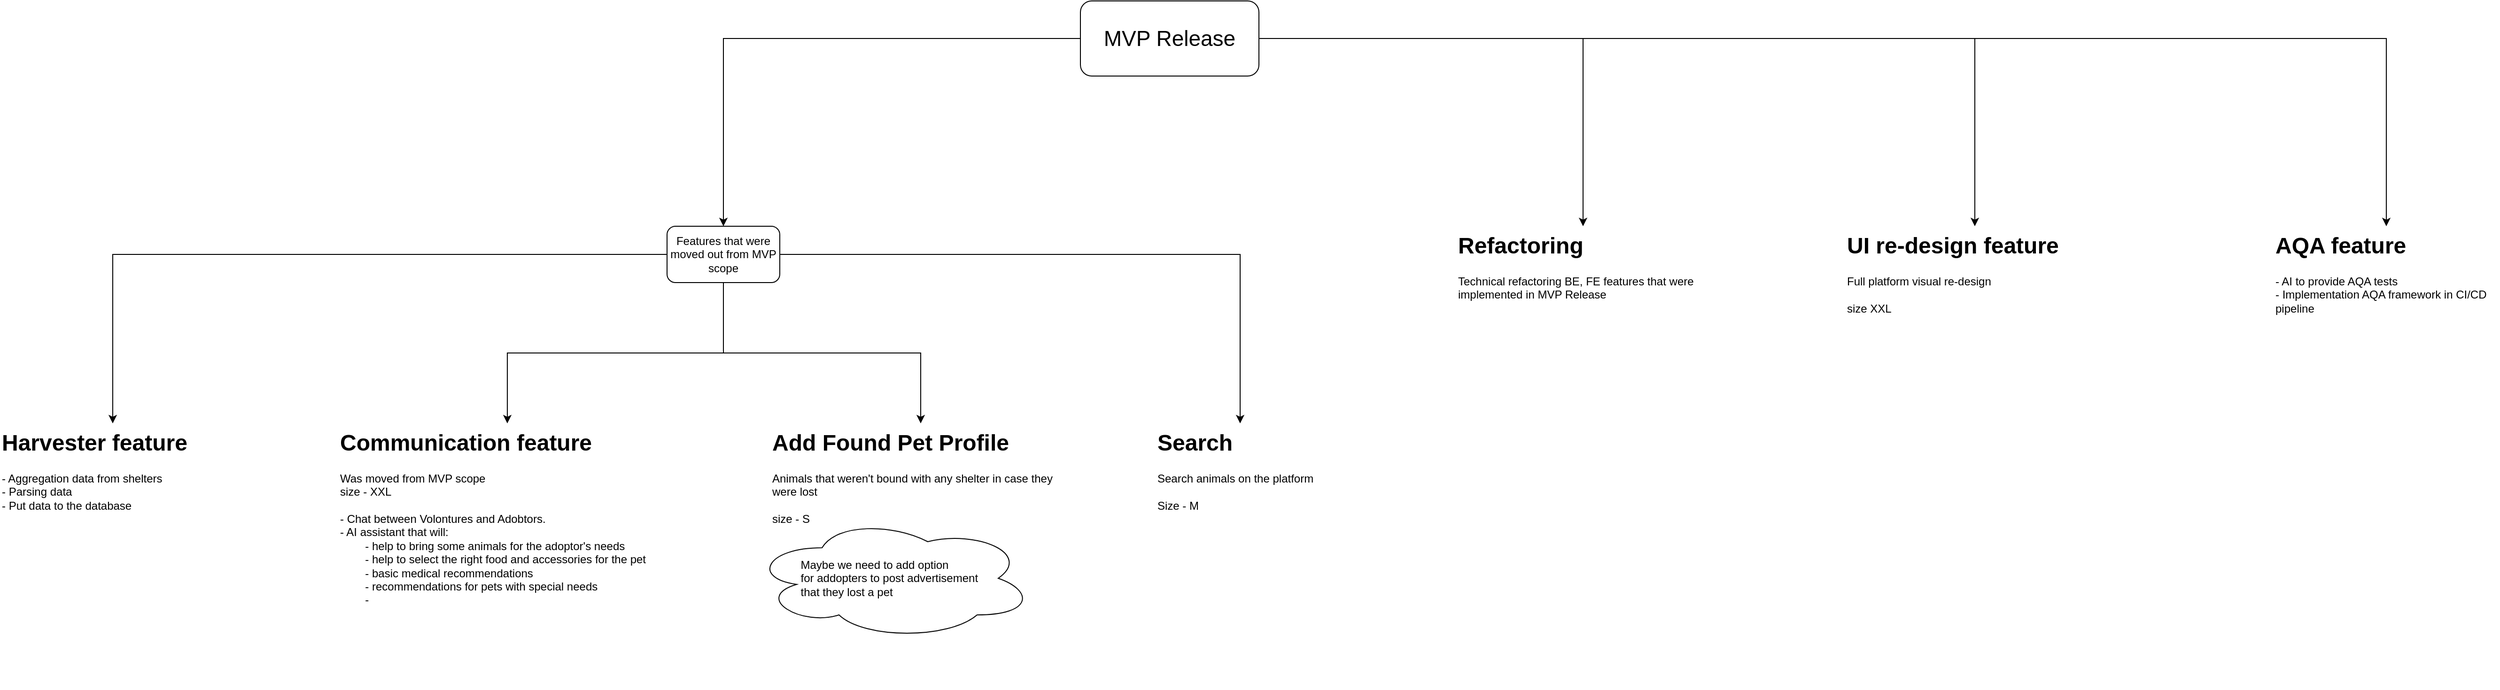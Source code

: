 <mxfile version="26.2.8">
  <diagram name="Сторінка-1" id="smZylFU8Ez6Xz393hW2x">
    <mxGraphModel dx="3857" dy="2295" grid="1" gridSize="10" guides="1" tooltips="1" connect="1" arrows="1" fold="1" page="1" pageScale="1" pageWidth="1169" pageHeight="827" math="0" shadow="0">
      <root>
        <mxCell id="0" />
        <mxCell id="1" parent="0" />
        <mxCell id="no2RGBAZu8elhLlSzY0b-4" style="edgeStyle=orthogonalEdgeStyle;rounded=0;orthogonalLoop=1;jettySize=auto;html=1;entryX=0.5;entryY=0;entryDx=0;entryDy=0;" parent="1" source="no2RGBAZu8elhLlSzY0b-1" target="no2RGBAZu8elhLlSzY0b-2" edge="1">
          <mxGeometry relative="1" as="geometry" />
        </mxCell>
        <mxCell id="no2RGBAZu8elhLlSzY0b-5" style="edgeStyle=orthogonalEdgeStyle;rounded=0;orthogonalLoop=1;jettySize=auto;html=1;entryX=0.5;entryY=0;entryDx=0;entryDy=0;" parent="1" source="no2RGBAZu8elhLlSzY0b-1" target="no2RGBAZu8elhLlSzY0b-3" edge="1">
          <mxGeometry relative="1" as="geometry" />
        </mxCell>
        <mxCell id="no2RGBAZu8elhLlSzY0b-7" style="edgeStyle=orthogonalEdgeStyle;rounded=0;orthogonalLoop=1;jettySize=auto;html=1;entryX=0.5;entryY=0;entryDx=0;entryDy=0;" parent="1" source="no2RGBAZu8elhLlSzY0b-1" target="no2RGBAZu8elhLlSzY0b-6" edge="1">
          <mxGeometry relative="1" as="geometry" />
        </mxCell>
        <mxCell id="no2RGBAZu8elhLlSzY0b-9" style="edgeStyle=orthogonalEdgeStyle;rounded=0;orthogonalLoop=1;jettySize=auto;html=1;" parent="1" source="no2RGBAZu8elhLlSzY0b-1" target="no2RGBAZu8elhLlSzY0b-8" edge="1">
          <mxGeometry relative="1" as="geometry" />
        </mxCell>
        <mxCell id="no2RGBAZu8elhLlSzY0b-1" value="Features that were moved out from MVP scope" style="rounded=1;whiteSpace=wrap;html=1;" parent="1" vertex="1">
          <mxGeometry x="410" y="-20" width="120" height="60" as="geometry" />
        </mxCell>
        <mxCell id="no2RGBAZu8elhLlSzY0b-2" value="&lt;h1 style=&quot;margin-top: 0px;&quot;&gt;&lt;span data-teams=&quot;true&quot;&gt;Harvester feature&lt;/span&gt;&lt;/h1&gt;&lt;p&gt;- Aggregation data from shelters&lt;br&gt;- Parsing data&lt;br&gt;- Put data to the database&lt;/p&gt;&lt;p&gt;&amp;nbsp;&lt;/p&gt;" style="text;html=1;whiteSpace=wrap;overflow=hidden;rounded=0;" parent="1" vertex="1">
          <mxGeometry x="-300" y="190" width="240" height="150" as="geometry" />
        </mxCell>
        <mxCell id="no2RGBAZu8elhLlSzY0b-3" value="&lt;h1 style=&quot;margin-top: 0px;&quot;&gt;Communication feature&lt;/h1&gt;&lt;p&gt;Was moved from MVP scope&lt;br&gt;size - XXL&lt;br&gt;&lt;br&gt;- Chat between Volontures and Adobtors.&amp;nbsp;&lt;br&gt;- AI assistant that will:&lt;br&gt;&lt;span style=&quot;white-space: pre;&quot;&gt;&#x9;&lt;/span&gt;- help to bring some animals for the adoptor&#39;s needs&lt;br&gt;&lt;span style=&quot;white-space: pre;&quot;&gt;&#x9;&lt;/span&gt;- help to select the right food and accessories for the pet&lt;br&gt;&lt;span style=&quot;white-space: pre;&quot;&gt;&#x9;&lt;/span&gt;- basic medical recommendations&lt;br&gt;&lt;span style=&quot;white-space: pre;&quot;&gt;&#x9;&lt;/span&gt;- recommendations for pets with special needs&lt;br&gt;&lt;span style=&quot;white-space: pre;&quot;&gt;&#x9;&lt;/span&gt;-&amp;nbsp;&lt;br&gt;&lt;/p&gt;" style="text;html=1;whiteSpace=wrap;overflow=hidden;rounded=0;" parent="1" vertex="1">
          <mxGeometry x="60" y="190" width="360" height="280" as="geometry" />
        </mxCell>
        <mxCell id="no2RGBAZu8elhLlSzY0b-6" value="&lt;h1 style=&quot;margin-top: 0px;&quot;&gt;&lt;span data-teams=&quot;true&quot;&gt;Search&lt;/span&gt;&lt;/h1&gt;&lt;p&gt;Search animals on the platform&lt;br&gt;&lt;br&gt;Size - M&amp;nbsp;&lt;/p&gt;" style="text;html=1;whiteSpace=wrap;overflow=hidden;rounded=0;" parent="1" vertex="1">
          <mxGeometry x="930" y="190" width="180" height="120" as="geometry" />
        </mxCell>
        <mxCell id="no2RGBAZu8elhLlSzY0b-8" value="&lt;h1 style=&quot;margin-top: 0px;&quot;&gt;&lt;span data-teams=&quot;true&quot;&gt;Add Found Pet Profile&lt;/span&gt;&lt;/h1&gt;&lt;p&gt;Animals that weren&#39;t bound with any shelter in case they were lost&lt;br&gt;&lt;br&gt;size - S&lt;/p&gt;" style="text;html=1;whiteSpace=wrap;overflow=hidden;rounded=0;" parent="1" vertex="1">
          <mxGeometry x="520" y="190" width="320" height="120" as="geometry" />
        </mxCell>
        <mxCell id="no2RGBAZu8elhLlSzY0b-11" style="edgeStyle=orthogonalEdgeStyle;rounded=0;orthogonalLoop=1;jettySize=auto;html=1;entryX=0.5;entryY=0;entryDx=0;entryDy=0;" parent="1" source="no2RGBAZu8elhLlSzY0b-10" target="no2RGBAZu8elhLlSzY0b-1" edge="1">
          <mxGeometry relative="1" as="geometry" />
        </mxCell>
        <mxCell id="no2RGBAZu8elhLlSzY0b-13" style="edgeStyle=orthogonalEdgeStyle;rounded=0;orthogonalLoop=1;jettySize=auto;html=1;entryX=0.5;entryY=0;entryDx=0;entryDy=0;" parent="1" source="no2RGBAZu8elhLlSzY0b-10" target="no2RGBAZu8elhLlSzY0b-17" edge="1">
          <mxGeometry relative="1" as="geometry">
            <mxPoint x="1360" y="-20" as="targetPoint" />
          </mxGeometry>
        </mxCell>
        <mxCell id="no2RGBAZu8elhLlSzY0b-15" style="edgeStyle=orthogonalEdgeStyle;rounded=0;orthogonalLoop=1;jettySize=auto;html=1;entryX=0.5;entryY=0;entryDx=0;entryDy=0;" parent="1" source="no2RGBAZu8elhLlSzY0b-10" target="no2RGBAZu8elhLlSzY0b-16" edge="1">
          <mxGeometry relative="1" as="geometry" />
        </mxCell>
        <mxCell id="no2RGBAZu8elhLlSzY0b-19" style="edgeStyle=orthogonalEdgeStyle;rounded=0;orthogonalLoop=1;jettySize=auto;html=1;entryX=0.5;entryY=0;entryDx=0;entryDy=0;" parent="1" source="no2RGBAZu8elhLlSzY0b-10" target="no2RGBAZu8elhLlSzY0b-18" edge="1">
          <mxGeometry relative="1" as="geometry" />
        </mxCell>
        <mxCell id="no2RGBAZu8elhLlSzY0b-10" value="MVP Release" style="rounded=1;whiteSpace=wrap;html=1;fontSize=23;" parent="1" vertex="1">
          <mxGeometry x="850" y="-260" width="190" height="80" as="geometry" />
        </mxCell>
        <mxCell id="no2RGBAZu8elhLlSzY0b-16" value="&lt;h1 style=&quot;margin-top: 0px;&quot;&gt;UI re-design feature&lt;/h1&gt;&lt;p&gt;Full platform visual re-design&lt;br&gt;&lt;br&gt;size XXL&lt;/p&gt;" style="text;html=1;whiteSpace=wrap;overflow=hidden;rounded=0;" parent="1" vertex="1">
          <mxGeometry x="1664" y="-20" width="276" height="120" as="geometry" />
        </mxCell>
        <mxCell id="no2RGBAZu8elhLlSzY0b-17" value="&lt;h1 style=&quot;margin-top: 0px;&quot;&gt;Refactoring&lt;/h1&gt;&lt;p&gt;Technical refactoring BE, FE features that were implemented in MVP Release&lt;/p&gt;" style="text;html=1;whiteSpace=wrap;overflow=hidden;rounded=0;" parent="1" vertex="1">
          <mxGeometry x="1250" y="-20" width="270" height="120" as="geometry" />
        </mxCell>
        <mxCell id="no2RGBAZu8elhLlSzY0b-18" value="&lt;h1 style=&quot;margin-top: 0px;&quot;&gt;AQA feature&lt;/h1&gt;&lt;p&gt;- AI to provide AQA tests&lt;br&gt;- Implementation AQA framework in CI/CD pipeline&lt;br&gt;&lt;br&gt;&lt;/p&gt;" style="text;html=1;whiteSpace=wrap;overflow=hidden;rounded=0;" parent="1" vertex="1">
          <mxGeometry x="2120" y="-20" width="240" height="120" as="geometry" />
        </mxCell>
        <mxCell id="o52XIVtaJF3rn7Ig3qOI-1" value="&lt;div style=&quot;text-align: justify;&quot;&gt;&lt;span style=&quot;background-color: transparent; color: light-dark(rgb(0, 0, 0), rgb(255, 255, 255));&quot;&gt;Maybe we need to add option&amp;nbsp;&lt;/span&gt;&lt;/div&gt;&lt;div style=&quot;text-align: justify;&quot;&gt;&lt;span style=&quot;background-color: transparent; color: light-dark(rgb(0, 0, 0), rgb(255, 255, 255));&quot;&gt;for addopters to post advertisement&amp;nbsp;&amp;nbsp;&lt;/span&gt;&lt;/div&gt;&lt;div style=&quot;text-align: justify;&quot;&gt;&lt;span style=&quot;background-color: transparent; color: light-dark(rgb(0, 0, 0), rgb(255, 255, 255));&quot;&gt;that they lost a pet&lt;/span&gt;&lt;/div&gt;" style="ellipse;shape=cloud;whiteSpace=wrap;html=1;align=center;" vertex="1" parent="1">
          <mxGeometry x="500" y="290" width="300" height="130" as="geometry" />
        </mxCell>
      </root>
    </mxGraphModel>
  </diagram>
</mxfile>
